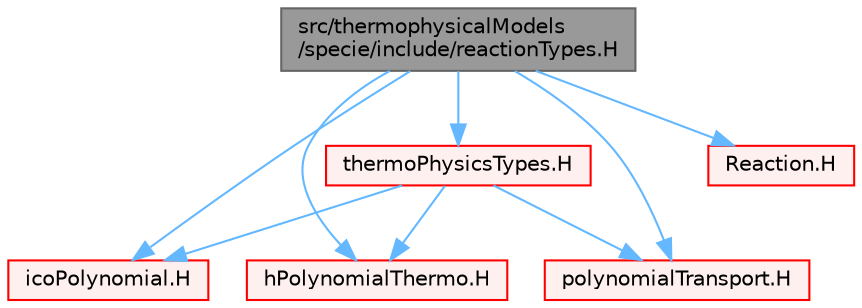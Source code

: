 digraph "src/thermophysicalModels/specie/include/reactionTypes.H"
{
 // LATEX_PDF_SIZE
  bgcolor="transparent";
  edge [fontname=Helvetica,fontsize=10,labelfontname=Helvetica,labelfontsize=10];
  node [fontname=Helvetica,fontsize=10,shape=box,height=0.2,width=0.4];
  Node1 [id="Node000001",label="src/thermophysicalModels\l/specie/include/reactionTypes.H",height=0.2,width=0.4,color="gray40", fillcolor="grey60", style="filled", fontcolor="black",tooltip="Type definitions for reactions."];
  Node1 -> Node2 [id="edge1_Node000001_Node000002",color="steelblue1",style="solid",tooltip=" "];
  Node2 [id="Node000002",label="thermoPhysicsTypes.H",height=0.2,width=0.4,color="red", fillcolor="#FFF0F0", style="filled",URL="$thermoPhysicsTypes_8H.html",tooltip="Type definitions for thermo-physics models."];
  Node2 -> Node168 [id="edge2_Node000002_Node000168",color="steelblue1",style="solid",tooltip=" "];
  Node168 [id="Node000168",label="icoPolynomial.H",height=0.2,width=0.4,color="red", fillcolor="#FFF0F0", style="filled",URL="$icoPolynomial_8H.html",tooltip=" "];
  Node2 -> Node171 [id="edge3_Node000002_Node000171",color="steelblue1",style="solid",tooltip=" "];
  Node171 [id="Node000171",label="hPolynomialThermo.H",height=0.2,width=0.4,color="red", fillcolor="#FFF0F0", style="filled",URL="$hPolynomialThermo_8H.html",tooltip=" "];
  Node2 -> Node173 [id="edge4_Node000002_Node000173",color="steelblue1",style="solid",tooltip=" "];
  Node173 [id="Node000173",label="polynomialTransport.H",height=0.2,width=0.4,color="red", fillcolor="#FFF0F0", style="filled",URL="$polynomialTransport_8H.html",tooltip=" "];
  Node1 -> Node183 [id="edge5_Node000001_Node000183",color="steelblue1",style="solid",tooltip=" "];
  Node183 [id="Node000183",label="Reaction.H",height=0.2,width=0.4,color="red", fillcolor="#FFF0F0", style="filled",URL="$Reaction_8H.html",tooltip=" "];
  Node1 -> Node168 [id="edge6_Node000001_Node000168",color="steelblue1",style="solid",tooltip=" "];
  Node1 -> Node171 [id="edge7_Node000001_Node000171",color="steelblue1",style="solid",tooltip=" "];
  Node1 -> Node173 [id="edge8_Node000001_Node000173",color="steelblue1",style="solid",tooltip=" "];
}
